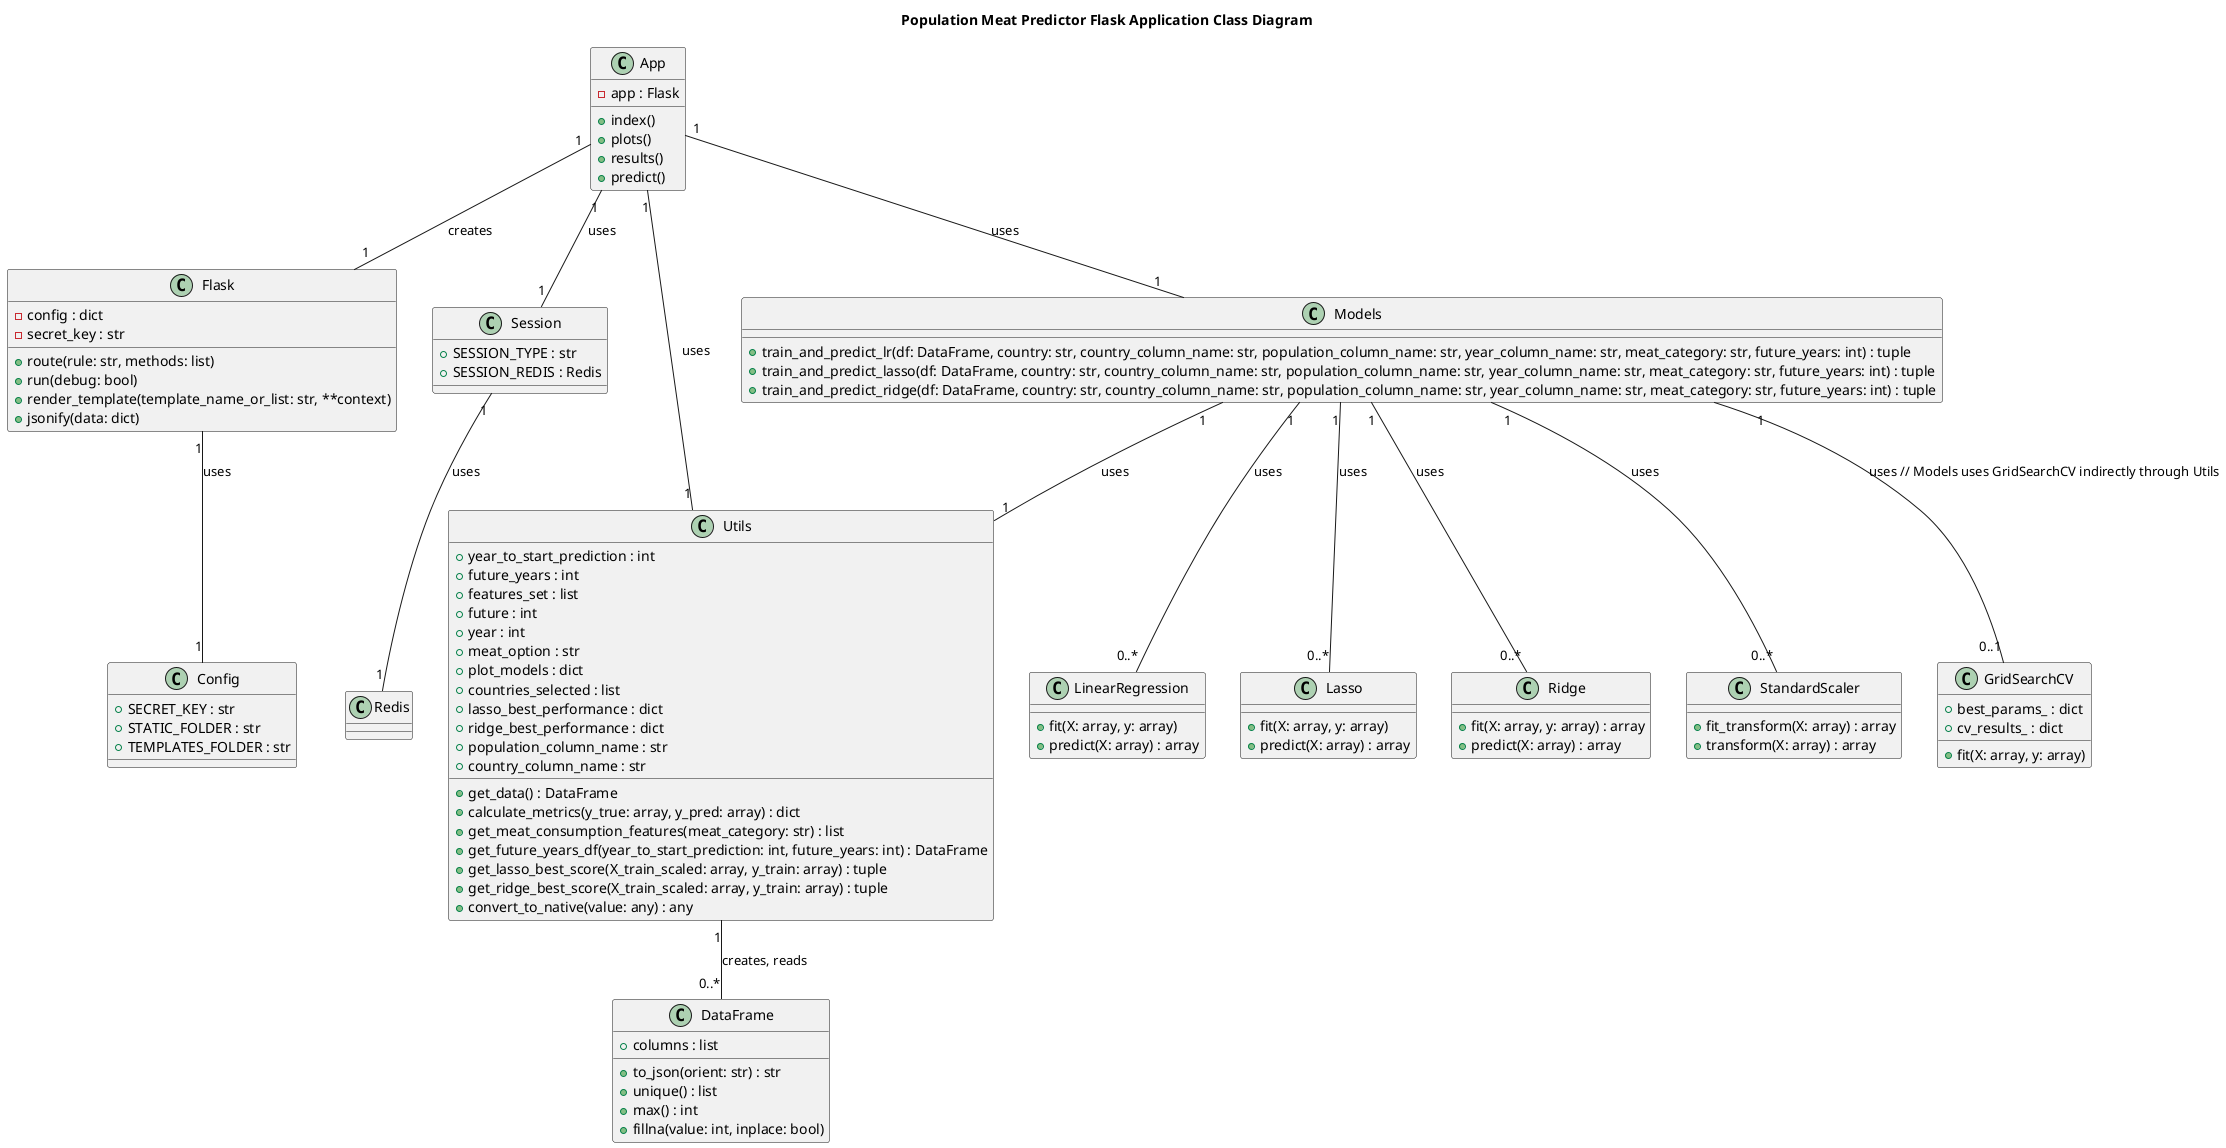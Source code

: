 @startuml

title Population Meat Predictor Flask Application Class Diagram

class Flask {
    - config : dict
    - secret_key : str
    + route(rule: str, methods: list)
    + run(debug: bool)
    + render_template(template_name_or_list: str, **context)
    + jsonify(data: dict)
}

class Config {
    + SECRET_KEY : str
    + STATIC_FOLDER : str
    + TEMPLATES_FOLDER : str
}

class Session {
    + SESSION_TYPE : str
    + SESSION_REDIS : Redis
}

class Redis {
}

class DataFrame {
    + columns : list
    + to_json(orient: str) : str
    + unique() : list
    + max() : int
    + fillna(value: int, inplace: bool)
}

class LinearRegression {
    + fit(X: array, y: array)
    + predict(X: array) : array
}

class Lasso {
    + fit(X: array, y: array)
    + predict(X: array) : array
}

class Ridge {
    + fit(X: array, y: array) : array
    + predict(X: array) : array
}

class StandardScaler {
    + fit_transform(X: array) : array
    + transform(X: array) : array
}

class GridSearchCV {
    + fit(X: array, y: array)
    + best_params_ : dict
    + cv_results_ : dict
}

class Utils {
    + year_to_start_prediction : int
    + future_years : int
    + features_set : list
    + future : int
    + year : int
    + meat_option : str
    + plot_models : dict
    + countries_selected : list
    + lasso_best_performance : dict
    + ridge_best_performance : dict
    + population_column_name : str
    + country_column_name : str
    + get_data() : DataFrame
    + calculate_metrics(y_true: array, y_pred: array) : dict
    + get_meat_consumption_features(meat_category: str) : list
    + get_future_years_df(year_to_start_prediction: int, future_years: int) : DataFrame
    + get_lasso_best_score(X_train_scaled: array, y_train: array) : tuple
    + get_ridge_best_score(X_train_scaled: array, y_train: array) : tuple
    + convert_to_native(value: any) : any
}

class Models {
    + train_and_predict_lr(df: DataFrame, country: str, country_column_name: str, population_column_name: str, year_column_name: str, meat_category: str, future_years: int) : tuple
    + train_and_predict_lasso(df: DataFrame, country: str, country_column_name: str, population_column_name: str, year_column_name: str, meat_category: str, future_years: int) : tuple
    + train_and_predict_ridge(df: DataFrame, country: str, country_column_name: str, population_column_name: str, year_column_name: str, meat_category: str, future_years: int) : tuple
}

class App {
    - app : Flask
    + index()
    + plots()
    + results()
    + predict()
}

App "1" -- "1" Flask : creates
Flask "1" -- "1" Config : uses
App "1" -- "1" Utils : uses
App "1" -- "1" Models : uses
App "1" -- "1" Session : uses
Session "1" -- "1" Redis : uses

Models "1" -- "1" Utils : uses
Models "1" -- "0..*" LinearRegression : uses
Models "1" -- "0..*" Lasso : uses
Models "1" -- "0..*" Ridge : uses
Models "1" -- "0..*" StandardScaler : uses
Models "1" -- "0..1" GridSearchCV : uses // Models uses GridSearchCV indirectly through Utils
Utils "1" -- "0..*" DataFrame : creates, reads
@enduml